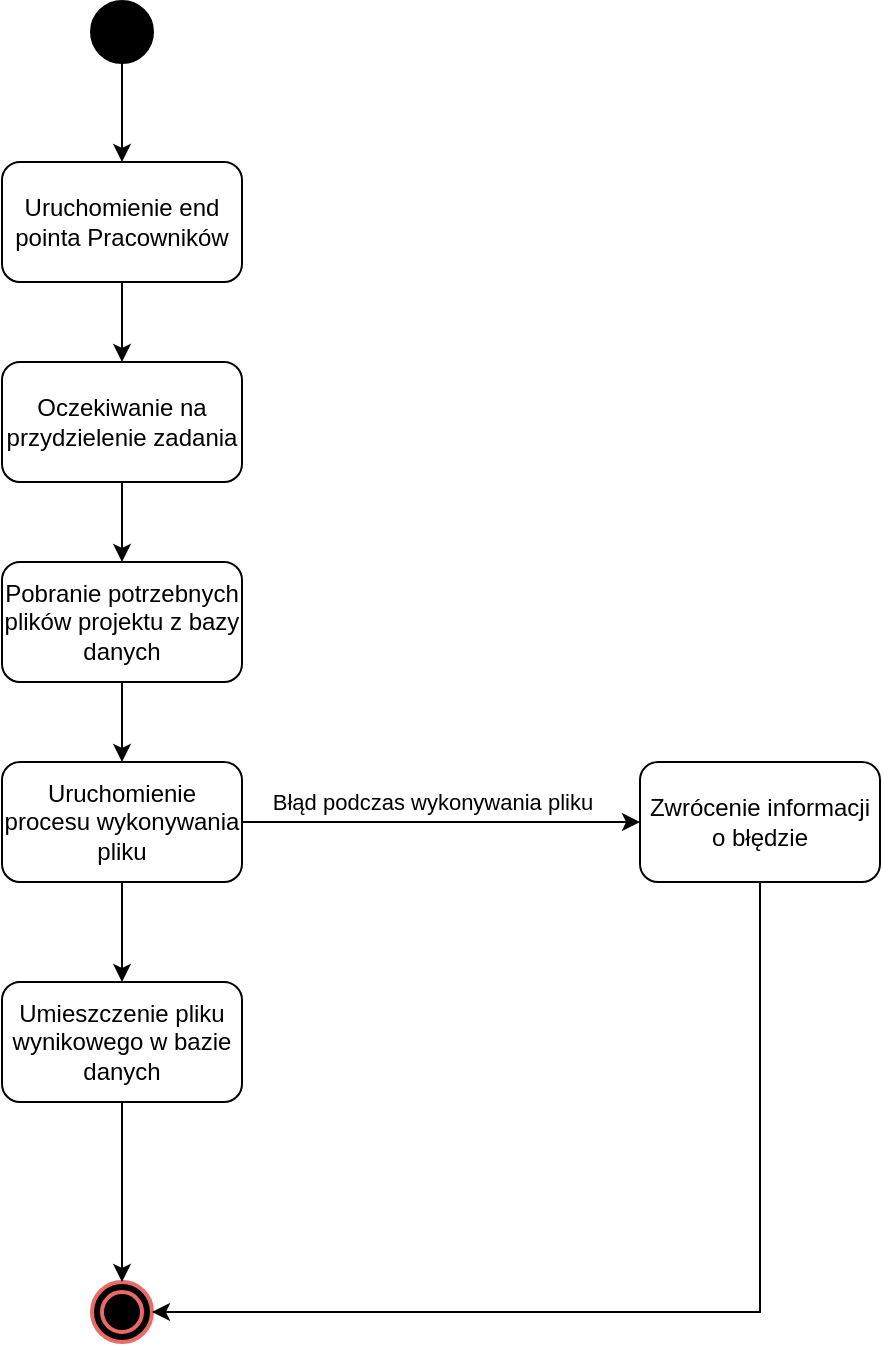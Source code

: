 <mxfile version="23.0.2" type="device">
  <diagram name="Strona-1" id="EZPd-ufFT80U8SujKmah">
    <mxGraphModel dx="952" dy="754" grid="1" gridSize="10" guides="1" tooltips="1" connect="1" arrows="1" fold="1" page="1" pageScale="1" pageWidth="827" pageHeight="1169" math="0" shadow="0">
      <root>
        <mxCell id="0" />
        <mxCell id="1" parent="0" />
        <mxCell id="Hhae-PWM2MQu6xHZyx91-1" style="edgeStyle=orthogonalEdgeStyle;rounded=0;orthogonalLoop=1;jettySize=auto;html=1;" edge="1" parent="1" source="Hhae-PWM2MQu6xHZyx91-2" target="Hhae-PWM2MQu6xHZyx91-5">
          <mxGeometry relative="1" as="geometry" />
        </mxCell>
        <mxCell id="Hhae-PWM2MQu6xHZyx91-2" value="" style="strokeWidth=2;html=1;shape=mxgraph.flowchart.start_2;whiteSpace=wrap;fillColor=#000000;" vertex="1" parent="1">
          <mxGeometry x="140" y="160" width="30" height="30" as="geometry" />
        </mxCell>
        <mxCell id="Hhae-PWM2MQu6xHZyx91-3" value="" style="ellipse;shape=doubleEllipse;whiteSpace=wrap;html=1;fillColor=#000000;strokeColor=#EA6B66;perimeterSpacing=0;strokeWidth=2;" vertex="1" parent="1">
          <mxGeometry x="140" y="800" width="30" height="30" as="geometry" />
        </mxCell>
        <mxCell id="Hhae-PWM2MQu6xHZyx91-4" style="edgeStyle=orthogonalEdgeStyle;rounded=0;orthogonalLoop=1;jettySize=auto;html=1;" edge="1" parent="1" source="Hhae-PWM2MQu6xHZyx91-5" target="Hhae-PWM2MQu6xHZyx91-8">
          <mxGeometry relative="1" as="geometry" />
        </mxCell>
        <mxCell id="Hhae-PWM2MQu6xHZyx91-5" value="Uruchomienie end pointa Pracowników" style="rounded=1;whiteSpace=wrap;html=1;" vertex="1" parent="1">
          <mxGeometry x="95" y="240" width="120" height="60" as="geometry" />
        </mxCell>
        <mxCell id="Hhae-PWM2MQu6xHZyx91-20" value="" style="edgeStyle=orthogonalEdgeStyle;rounded=0;orthogonalLoop=1;jettySize=auto;html=1;" edge="1" parent="1" source="Hhae-PWM2MQu6xHZyx91-8" target="Hhae-PWM2MQu6xHZyx91-19">
          <mxGeometry relative="1" as="geometry" />
        </mxCell>
        <mxCell id="Hhae-PWM2MQu6xHZyx91-8" value="Oczekiwanie na przydzielenie zadania" style="rounded=1;whiteSpace=wrap;html=1;" vertex="1" parent="1">
          <mxGeometry x="95" y="340" width="120" height="60" as="geometry" />
        </mxCell>
        <mxCell id="Hhae-PWM2MQu6xHZyx91-22" value="" style="edgeStyle=orthogonalEdgeStyle;rounded=0;orthogonalLoop=1;jettySize=auto;html=1;" edge="1" parent="1" source="Hhae-PWM2MQu6xHZyx91-19" target="Hhae-PWM2MQu6xHZyx91-21">
          <mxGeometry relative="1" as="geometry" />
        </mxCell>
        <mxCell id="Hhae-PWM2MQu6xHZyx91-19" value="Pobranie potrzebnych plików projektu z bazy danych" style="whiteSpace=wrap;html=1;rounded=1;" vertex="1" parent="1">
          <mxGeometry x="95" y="440" width="120" height="60" as="geometry" />
        </mxCell>
        <mxCell id="Hhae-PWM2MQu6xHZyx91-24" value="" style="edgeStyle=orthogonalEdgeStyle;rounded=0;orthogonalLoop=1;jettySize=auto;html=1;" edge="1" parent="1" source="Hhae-PWM2MQu6xHZyx91-21" target="Hhae-PWM2MQu6xHZyx91-23">
          <mxGeometry relative="1" as="geometry" />
        </mxCell>
        <mxCell id="Hhae-PWM2MQu6xHZyx91-25" value="Błąd podczas wykonywania pliku" style="edgeLabel;html=1;align=center;verticalAlign=middle;resizable=0;points=[];" vertex="1" connectable="0" parent="Hhae-PWM2MQu6xHZyx91-24">
          <mxGeometry x="-0.086" y="2" relative="1" as="geometry">
            <mxPoint x="4" y="-8" as="offset" />
          </mxGeometry>
        </mxCell>
        <mxCell id="Hhae-PWM2MQu6xHZyx91-27" value="" style="edgeStyle=orthogonalEdgeStyle;rounded=0;orthogonalLoop=1;jettySize=auto;html=1;" edge="1" parent="1" source="Hhae-PWM2MQu6xHZyx91-21" target="Hhae-PWM2MQu6xHZyx91-26">
          <mxGeometry relative="1" as="geometry" />
        </mxCell>
        <mxCell id="Hhae-PWM2MQu6xHZyx91-21" value="Uruchomienie procesu wykonywania pliku" style="whiteSpace=wrap;html=1;rounded=1;" vertex="1" parent="1">
          <mxGeometry x="95" y="540" width="120" height="60" as="geometry" />
        </mxCell>
        <mxCell id="Hhae-PWM2MQu6xHZyx91-29" style="edgeStyle=orthogonalEdgeStyle;rounded=0;orthogonalLoop=1;jettySize=auto;html=1;" edge="1" parent="1" source="Hhae-PWM2MQu6xHZyx91-23" target="Hhae-PWM2MQu6xHZyx91-3">
          <mxGeometry relative="1" as="geometry">
            <Array as="points">
              <mxPoint x="474" y="815" />
            </Array>
          </mxGeometry>
        </mxCell>
        <mxCell id="Hhae-PWM2MQu6xHZyx91-23" value="Zwrócenie informacji o błędzie" style="whiteSpace=wrap;html=1;rounded=1;" vertex="1" parent="1">
          <mxGeometry x="414" y="540" width="120" height="60" as="geometry" />
        </mxCell>
        <mxCell id="Hhae-PWM2MQu6xHZyx91-28" style="edgeStyle=orthogonalEdgeStyle;rounded=0;orthogonalLoop=1;jettySize=auto;html=1;" edge="1" parent="1" source="Hhae-PWM2MQu6xHZyx91-26" target="Hhae-PWM2MQu6xHZyx91-3">
          <mxGeometry relative="1" as="geometry" />
        </mxCell>
        <mxCell id="Hhae-PWM2MQu6xHZyx91-26" value="Umieszczenie pliku wynikowego w bazie danych" style="whiteSpace=wrap;html=1;rounded=1;" vertex="1" parent="1">
          <mxGeometry x="95" y="650" width="120" height="60" as="geometry" />
        </mxCell>
      </root>
    </mxGraphModel>
  </diagram>
</mxfile>
